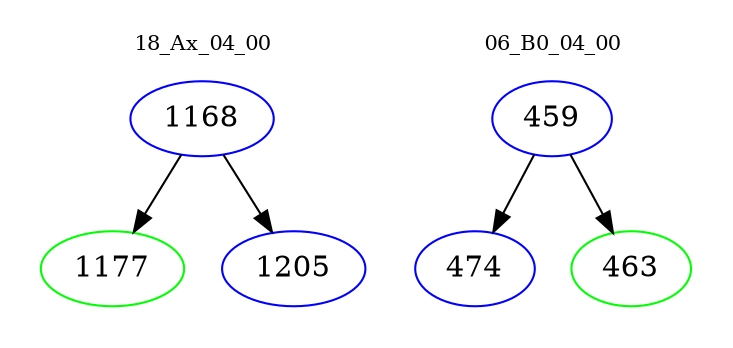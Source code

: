 digraph{
subgraph cluster_0 {
color = white
label = "18_Ax_04_00";
fontsize=10;
T0_1168 [label="1168", color="blue"]
T0_1168 -> T0_1177 [color="black"]
T0_1177 [label="1177", color="green"]
T0_1168 -> T0_1205 [color="black"]
T0_1205 [label="1205", color="blue"]
}
subgraph cluster_1 {
color = white
label = "06_B0_04_00";
fontsize=10;
T1_459 [label="459", color="blue"]
T1_459 -> T1_474 [color="black"]
T1_474 [label="474", color="blue"]
T1_459 -> T1_463 [color="black"]
T1_463 [label="463", color="green"]
}
}
